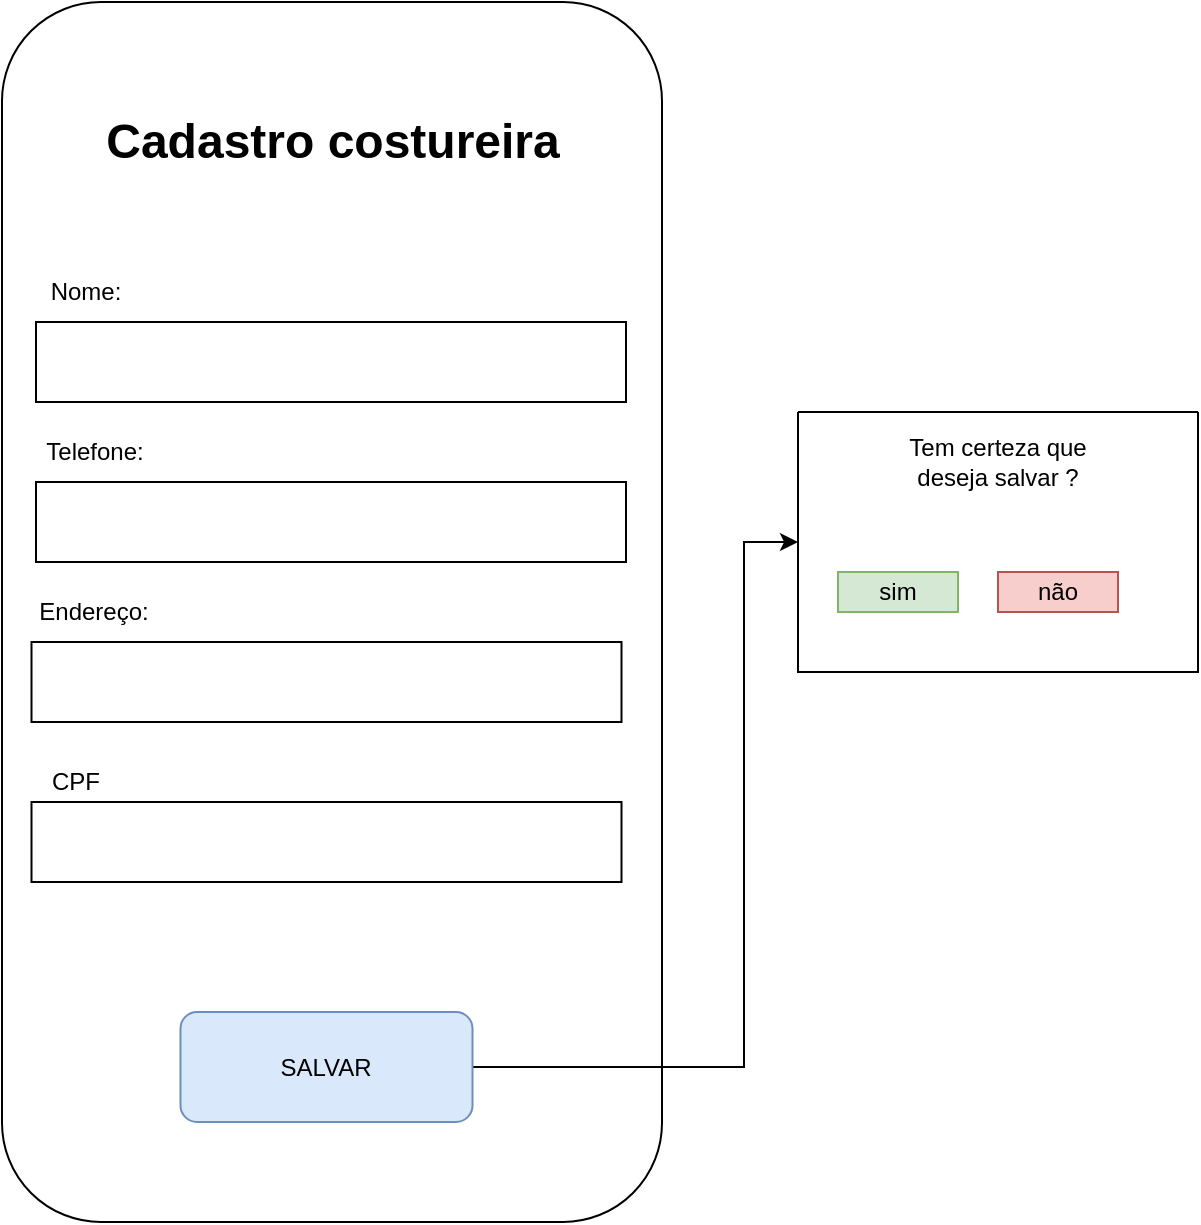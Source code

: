 <mxfile version="24.5.2" type="google">
  <diagram name="Página-1" id="MxG1yZmTdDrJlxnLAyUV">
    <mxGraphModel grid="1" page="1" gridSize="10" guides="1" tooltips="1" connect="1" arrows="1" fold="1" pageScale="1" pageWidth="827" pageHeight="1169" math="0" shadow="0">
      <root>
        <mxCell id="0" />
        <mxCell id="1" parent="0" />
        <mxCell id="LxrpM4bdnO878iewmK_O-1" value="" style="rounded=1;whiteSpace=wrap;html=1;direction=south;" vertex="1" parent="1">
          <mxGeometry x="259" y="90" width="330" height="610" as="geometry" />
        </mxCell>
        <mxCell id="LxrpM4bdnO878iewmK_O-2" value="Cadastro costureira" style="text;html=1;fontSize=24;fontStyle=1;verticalAlign=middle;align=center;" vertex="1" parent="1">
          <mxGeometry x="276" y="140" width="296" height="40" as="geometry" />
        </mxCell>
        <UserObject label="Nome:" placeholders="1" name="Variable" id="LxrpM4bdnO878iewmK_O-3">
          <mxCell style="text;html=1;strokeColor=none;fillColor=none;align=center;verticalAlign=middle;whiteSpace=wrap;overflow=hidden;" vertex="1" parent="1">
            <mxGeometry x="276" y="220" width="50" height="30" as="geometry" />
          </mxCell>
        </UserObject>
        <mxCell id="LxrpM4bdnO878iewmK_O-4" value="" style="rounded=0;whiteSpace=wrap;html=1;" vertex="1" parent="1">
          <mxGeometry x="276" y="250" width="295" height="40" as="geometry" />
        </mxCell>
        <UserObject label="Telefone:" placeholders="1" name="Variable" id="LxrpM4bdnO878iewmK_O-5">
          <mxCell style="text;html=1;strokeColor=none;fillColor=none;align=center;verticalAlign=middle;whiteSpace=wrap;overflow=hidden;" vertex="1" parent="1">
            <mxGeometry x="273.75" y="300" width="62.5" height="30" as="geometry" />
          </mxCell>
        </UserObject>
        <mxCell id="LxrpM4bdnO878iewmK_O-6" value="" style="rounded=0;whiteSpace=wrap;html=1;" vertex="1" parent="1">
          <mxGeometry x="276" y="330" width="295" height="40" as="geometry" />
        </mxCell>
        <mxCell id="LxrpM4bdnO878iewmK_O-7" value="" style="rounded=0;whiteSpace=wrap;html=1;" vertex="1" parent="1">
          <mxGeometry x="273.75" y="410" width="295" height="40" as="geometry" />
        </mxCell>
        <UserObject label="Endereço:" placeholders="1" name="Variable" id="LxrpM4bdnO878iewmK_O-8">
          <mxCell style="text;html=1;strokeColor=none;fillColor=none;align=center;verticalAlign=middle;whiteSpace=wrap;overflow=hidden;" vertex="1" parent="1">
            <mxGeometry x="265" y="385" width="80" height="20" as="geometry" />
          </mxCell>
        </UserObject>
        <mxCell id="LxrpM4bdnO878iewmK_O-9" value="" style="rounded=0;whiteSpace=wrap;html=1;" vertex="1" parent="1">
          <mxGeometry x="273.75" y="490" width="295" height="40" as="geometry" />
        </mxCell>
        <UserObject label="CPF" placeholders="1" name="Variable" id="LxrpM4bdnO878iewmK_O-10">
          <mxCell style="text;html=1;strokeColor=none;fillColor=none;align=center;verticalAlign=middle;whiteSpace=wrap;overflow=hidden;" vertex="1" parent="1">
            <mxGeometry x="276" y="470" width="39.75" height="20" as="geometry" />
          </mxCell>
        </UserObject>
        <mxCell id="LxrpM4bdnO878iewmK_O-11" style="edgeStyle=orthogonalEdgeStyle;rounded=0;orthogonalLoop=1;jettySize=auto;html=1;entryX=0;entryY=0.5;entryDx=0;entryDy=0;" edge="1" parent="1" source="LxrpM4bdnO878iewmK_O-12" target="LxrpM4bdnO878iewmK_O-13">
          <mxGeometry relative="1" as="geometry">
            <Array as="points">
              <mxPoint x="630" y="623" />
              <mxPoint x="630" y="360" />
            </Array>
          </mxGeometry>
        </mxCell>
        <mxCell id="LxrpM4bdnO878iewmK_O-12" value="SALVAR" style="rounded=1;whiteSpace=wrap;html=1;fillColor=#dae8fc;strokeColor=#6c8ebf;" vertex="1" parent="1">
          <mxGeometry x="348.25" y="595" width="146" height="55" as="geometry" />
        </mxCell>
        <mxCell id="LxrpM4bdnO878iewmK_O-13" value="" style="swimlane;startSize=0;" vertex="1" parent="1">
          <mxGeometry x="657" y="295" width="200" height="130" as="geometry" />
        </mxCell>
        <mxCell id="LxrpM4bdnO878iewmK_O-14" value="Tem certeza que deseja salvar ?" style="text;html=1;align=center;verticalAlign=middle;whiteSpace=wrap;rounded=0;" vertex="1" parent="LxrpM4bdnO878iewmK_O-13">
          <mxGeometry x="50" y="10" width="100" height="30" as="geometry" />
        </mxCell>
        <mxCell id="LxrpM4bdnO878iewmK_O-15" value="sim" style="rounded=0;whiteSpace=wrap;html=1;fillColor=#d5e8d4;strokeColor=#82b366;" vertex="1" parent="LxrpM4bdnO878iewmK_O-13">
          <mxGeometry x="20" y="80" width="60" height="20" as="geometry" />
        </mxCell>
        <mxCell id="LxrpM4bdnO878iewmK_O-16" value="não" style="rounded=0;whiteSpace=wrap;html=1;fillColor=#f8cecc;strokeColor=#b85450;" vertex="1" parent="LxrpM4bdnO878iewmK_O-13">
          <mxGeometry x="100" y="80" width="60" height="20" as="geometry" />
        </mxCell>
      </root>
    </mxGraphModel>
  </diagram>
</mxfile>
